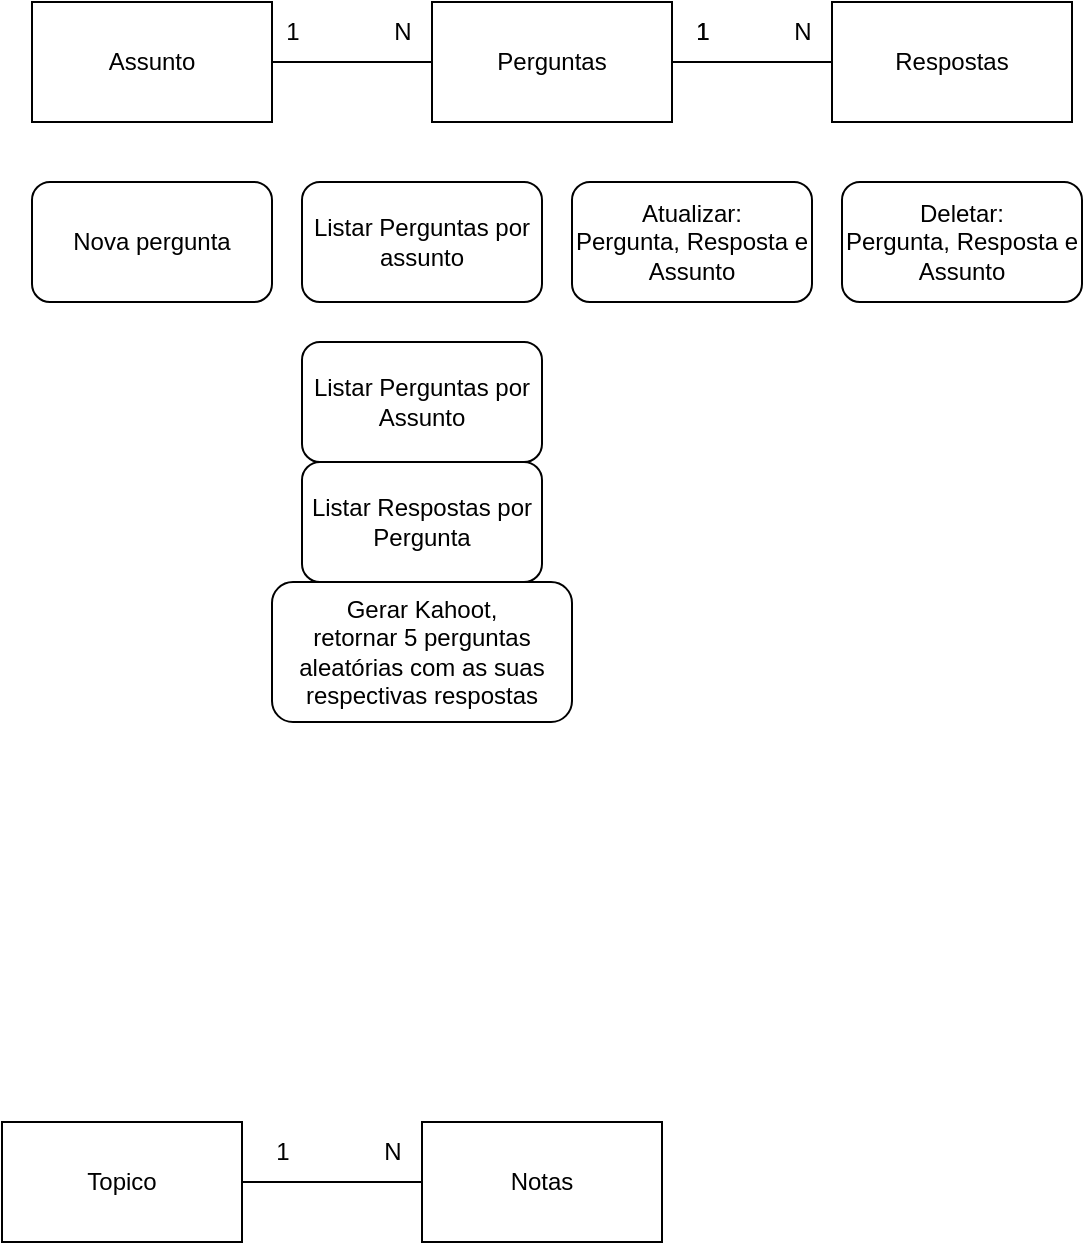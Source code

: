 <mxfile version="20.6.0" type="device"><diagram id="TPX-LPZQR1Ikgj89UaWF" name="Página-1"><mxGraphModel dx="848" dy="394" grid="1" gridSize="10" guides="1" tooltips="1" connect="1" arrows="1" fold="1" page="1" pageScale="1" pageWidth="827" pageHeight="1169" math="0" shadow="0"><root><mxCell id="0"/><mxCell id="1" parent="0"/><mxCell id="V2rbxiiQatXtdD-cvlid-1" value="Respostas" style="rounded=0;whiteSpace=wrap;html=1;" parent="1" vertex="1"><mxGeometry x="585" y="100" width="120" height="60" as="geometry"/></mxCell><mxCell id="V2rbxiiQatXtdD-cvlid-2" value="Perguntas" style="rounded=0;whiteSpace=wrap;html=1;" parent="1" vertex="1"><mxGeometry x="385" y="100" width="120" height="60" as="geometry"/></mxCell><mxCell id="V2rbxiiQatXtdD-cvlid-8" value="Assunto" style="rounded=0;whiteSpace=wrap;html=1;" parent="1" vertex="1"><mxGeometry x="185" y="100" width="120" height="60" as="geometry"/></mxCell><mxCell id="V2rbxiiQatXtdD-cvlid-9" value="" style="endArrow=none;html=1;rounded=0;" parent="1" source="V2rbxiiQatXtdD-cvlid-1" target="V2rbxiiQatXtdD-cvlid-2" edge="1"><mxGeometry width="50" height="50" relative="1" as="geometry"><mxPoint x="465" y="160" as="sourcePoint"/><mxPoint x="515" y="110" as="targetPoint"/></mxGeometry></mxCell><mxCell id="V2rbxiiQatXtdD-cvlid-10" value="" style="endArrow=none;html=1;rounded=0;exitX=0;exitY=0.5;exitDx=0;exitDy=0;" parent="1" source="V2rbxiiQatXtdD-cvlid-2" target="V2rbxiiQatXtdD-cvlid-8" edge="1"><mxGeometry width="50" height="50" relative="1" as="geometry"><mxPoint x="395" y="160" as="sourcePoint"/><mxPoint x="315" y="160" as="targetPoint"/></mxGeometry></mxCell><mxCell id="V2rbxiiQatXtdD-cvlid-11" value="1" style="text;html=1;align=center;verticalAlign=middle;resizable=0;points=[];autosize=1;strokeColor=none;fillColor=none;" parent="1" vertex="1"><mxGeometry x="300" y="100" width="30" height="30" as="geometry"/></mxCell><mxCell id="V2rbxiiQatXtdD-cvlid-12" value="N" style="text;html=1;align=center;verticalAlign=middle;resizable=0;points=[];autosize=1;strokeColor=none;fillColor=none;" parent="1" vertex="1"><mxGeometry x="355" y="100" width="30" height="30" as="geometry"/></mxCell><mxCell id="V2rbxiiQatXtdD-cvlid-13" value="N" style="text;html=1;align=center;verticalAlign=middle;resizable=0;points=[];autosize=1;strokeColor=none;fillColor=none;" parent="1" vertex="1"><mxGeometry x="555" y="100" width="30" height="30" as="geometry"/></mxCell><mxCell id="V2rbxiiQatXtdD-cvlid-14" value="1" style="text;html=1;align=center;verticalAlign=middle;resizable=0;points=[];autosize=1;strokeColor=none;fillColor=none;" parent="1" vertex="1"><mxGeometry x="505" y="100" width="30" height="30" as="geometry"/></mxCell><mxCell id="V2rbxiiQatXtdD-cvlid-16" value="Listar Perguntas por assunto" style="rounded=1;whiteSpace=wrap;html=1;" parent="1" vertex="1"><mxGeometry x="320" y="190" width="120" height="60" as="geometry"/></mxCell><mxCell id="V2rbxiiQatXtdD-cvlid-17" value="Nova pergunta" style="rounded=1;whiteSpace=wrap;html=1;" parent="1" vertex="1"><mxGeometry x="185" y="190" width="120" height="60" as="geometry"/></mxCell><mxCell id="V2rbxiiQatXtdD-cvlid-18" value="Listar Perguntas por Assunto" style="rounded=1;whiteSpace=wrap;html=1;" parent="1" vertex="1"><mxGeometry x="320" y="270" width="120" height="60" as="geometry"/></mxCell><mxCell id="V2rbxiiQatXtdD-cvlid-19" value="Listar Respostas por Pergunta" style="rounded=1;whiteSpace=wrap;html=1;" parent="1" vertex="1"><mxGeometry x="320" y="330" width="120" height="60" as="geometry"/></mxCell><mxCell id="V2rbxiiQatXtdD-cvlid-20" value="Atualizar:&lt;br&gt;Pergunta, Resposta e Assunto" style="rounded=1;whiteSpace=wrap;html=1;" parent="1" vertex="1"><mxGeometry x="455" y="190" width="120" height="60" as="geometry"/></mxCell><mxCell id="V2rbxiiQatXtdD-cvlid-21" value="Deletar:&lt;br&gt;Pergunta, Resposta e Assunto" style="rounded=1;whiteSpace=wrap;html=1;" parent="1" vertex="1"><mxGeometry x="590" y="190" width="120" height="60" as="geometry"/></mxCell><mxCell id="V2rbxiiQatXtdD-cvlid-22" value="Gerar Kahoot,&lt;br&gt;retornar 5 perguntas aleatórias com as suas respectivas respostas" style="rounded=1;whiteSpace=wrap;html=1;" parent="1" vertex="1"><mxGeometry x="305" y="390" width="150" height="70" as="geometry"/></mxCell><mxCell id="V2rbxiiQatXtdD-cvlid-23" value="Assunto" style="rounded=0;whiteSpace=wrap;html=1;" parent="1" vertex="1"><mxGeometry x="185" y="100" width="120" height="60" as="geometry"/></mxCell><mxCell id="V2rbxiiQatXtdD-cvlid-24" value="Perguntas" style="rounded=0;whiteSpace=wrap;html=1;" parent="1" vertex="1"><mxGeometry x="385" y="100" width="120" height="60" as="geometry"/></mxCell><mxCell id="V2rbxiiQatXtdD-cvlid-27" value="" style="endArrow=none;html=1;rounded=0;exitX=0;exitY=0.5;exitDx=0;exitDy=0;entryX=1;entryY=0.5;entryDx=0;entryDy=0;" parent="1" target="V2rbxiiQatXtdD-cvlid-32" edge="1"><mxGeometry width="50" height="50" relative="1" as="geometry"><mxPoint x="380" y="690" as="sourcePoint"/><mxPoint x="300" y="690" as="targetPoint"/></mxGeometry></mxCell><mxCell id="V2rbxiiQatXtdD-cvlid-28" value="1" style="text;html=1;align=center;verticalAlign=middle;resizable=0;points=[];autosize=1;strokeColor=none;fillColor=none;" parent="1" vertex="1"><mxGeometry x="295" y="660" width="30" height="30" as="geometry"/></mxCell><mxCell id="V2rbxiiQatXtdD-cvlid-29" value="N" style="text;html=1;align=center;verticalAlign=middle;resizable=0;points=[];autosize=1;strokeColor=none;fillColor=none;" parent="1" vertex="1"><mxGeometry x="350" y="660" width="30" height="30" as="geometry"/></mxCell><mxCell id="V2rbxiiQatXtdD-cvlid-32" value="Topico" style="rounded=0;whiteSpace=wrap;html=1;" parent="1" vertex="1"><mxGeometry x="170" y="660" width="120" height="60" as="geometry"/></mxCell><mxCell id="V2rbxiiQatXtdD-cvlid-33" value="Notas" style="rounded=0;whiteSpace=wrap;html=1;" parent="1" vertex="1"><mxGeometry x="380" y="660" width="120" height="60" as="geometry"/></mxCell><mxCell id="V2rbxiiQatXtdD-cvlid-36" value="1" style="text;html=1;align=center;verticalAlign=middle;resizable=0;points=[];autosize=1;strokeColor=none;fillColor=none;" parent="1" vertex="1"><mxGeometry x="505" y="100" width="30" height="30" as="geometry"/></mxCell></root></mxGraphModel></diagram></mxfile>